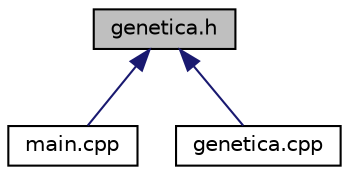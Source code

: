 digraph "genetica.h"
{
 // LATEX_PDF_SIZE
  edge [fontname="Helvetica",fontsize="10",labelfontname="Helvetica",labelfontsize="10"];
  node [fontname="Helvetica",fontsize="10",shape=record];
  Node1 [label="genetica.h",height=0.2,width=0.4,color="black", fillcolor="grey75", style="filled", fontcolor="black",tooltip=" "];
  Node1 -> Node2 [dir="back",color="midnightblue",fontsize="10",style="solid",fontname="Helvetica"];
  Node2 [label="main.cpp",height=0.2,width=0.4,color="black", fillcolor="white", style="filled",URL="$main_8cpp.html",tooltip="Clase que inicializa los principales elementos del juego."];
  Node1 -> Node3 [dir="back",color="midnightblue",fontsize="10",style="solid",fontname="Helvetica"];
  Node3 [label="genetica.cpp",height=0.2,width=0.4,color="black", fillcolor="white", style="filled",URL="$genetica_8cpp.html",tooltip="Clase con el algoritmo genetico."];
}
